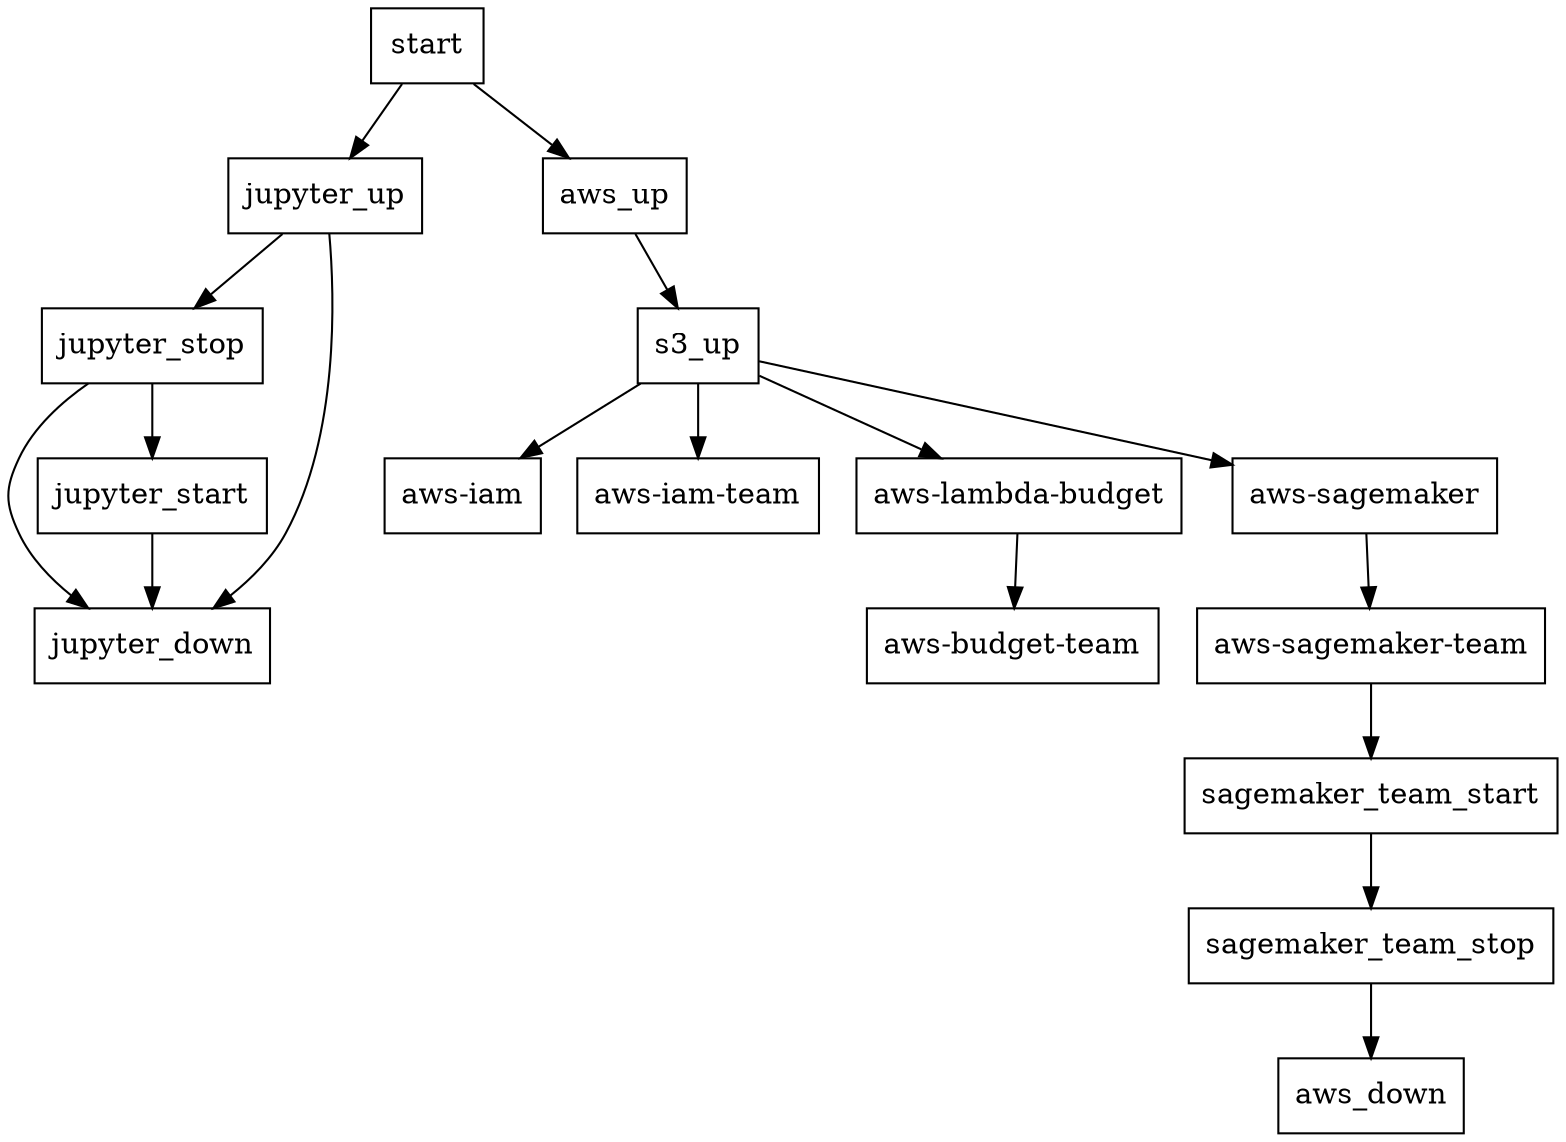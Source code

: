 digraph D {
    node [shape=box]
    start -> jupyter_up
    jupyter_up -> jupyter_stop
    jupyter_up -> jupyter_down
    jupyter_stop -> jupyter_start
    jupyter_stop -> jupyter_down
    jupyter_start -> jupyter_down
    start -> aws_up
    aws_up -> s3_up
    s3_up -> "aws-iam"
    s3_up -> "aws-iam-team"
    s3_up -> "aws-lambda-budget"
    "aws-lambda-budget" -> "aws-budget-team"
    s3_up -> "aws-sagemaker"
    "aws-sagemaker" -> "aws-sagemaker-team"
    "aws-sagemaker-team" -> sagemaker_team_start
    sagemaker_team_start -> sagemaker_team_stop
    sagemaker_team_stop -> aws_down
}